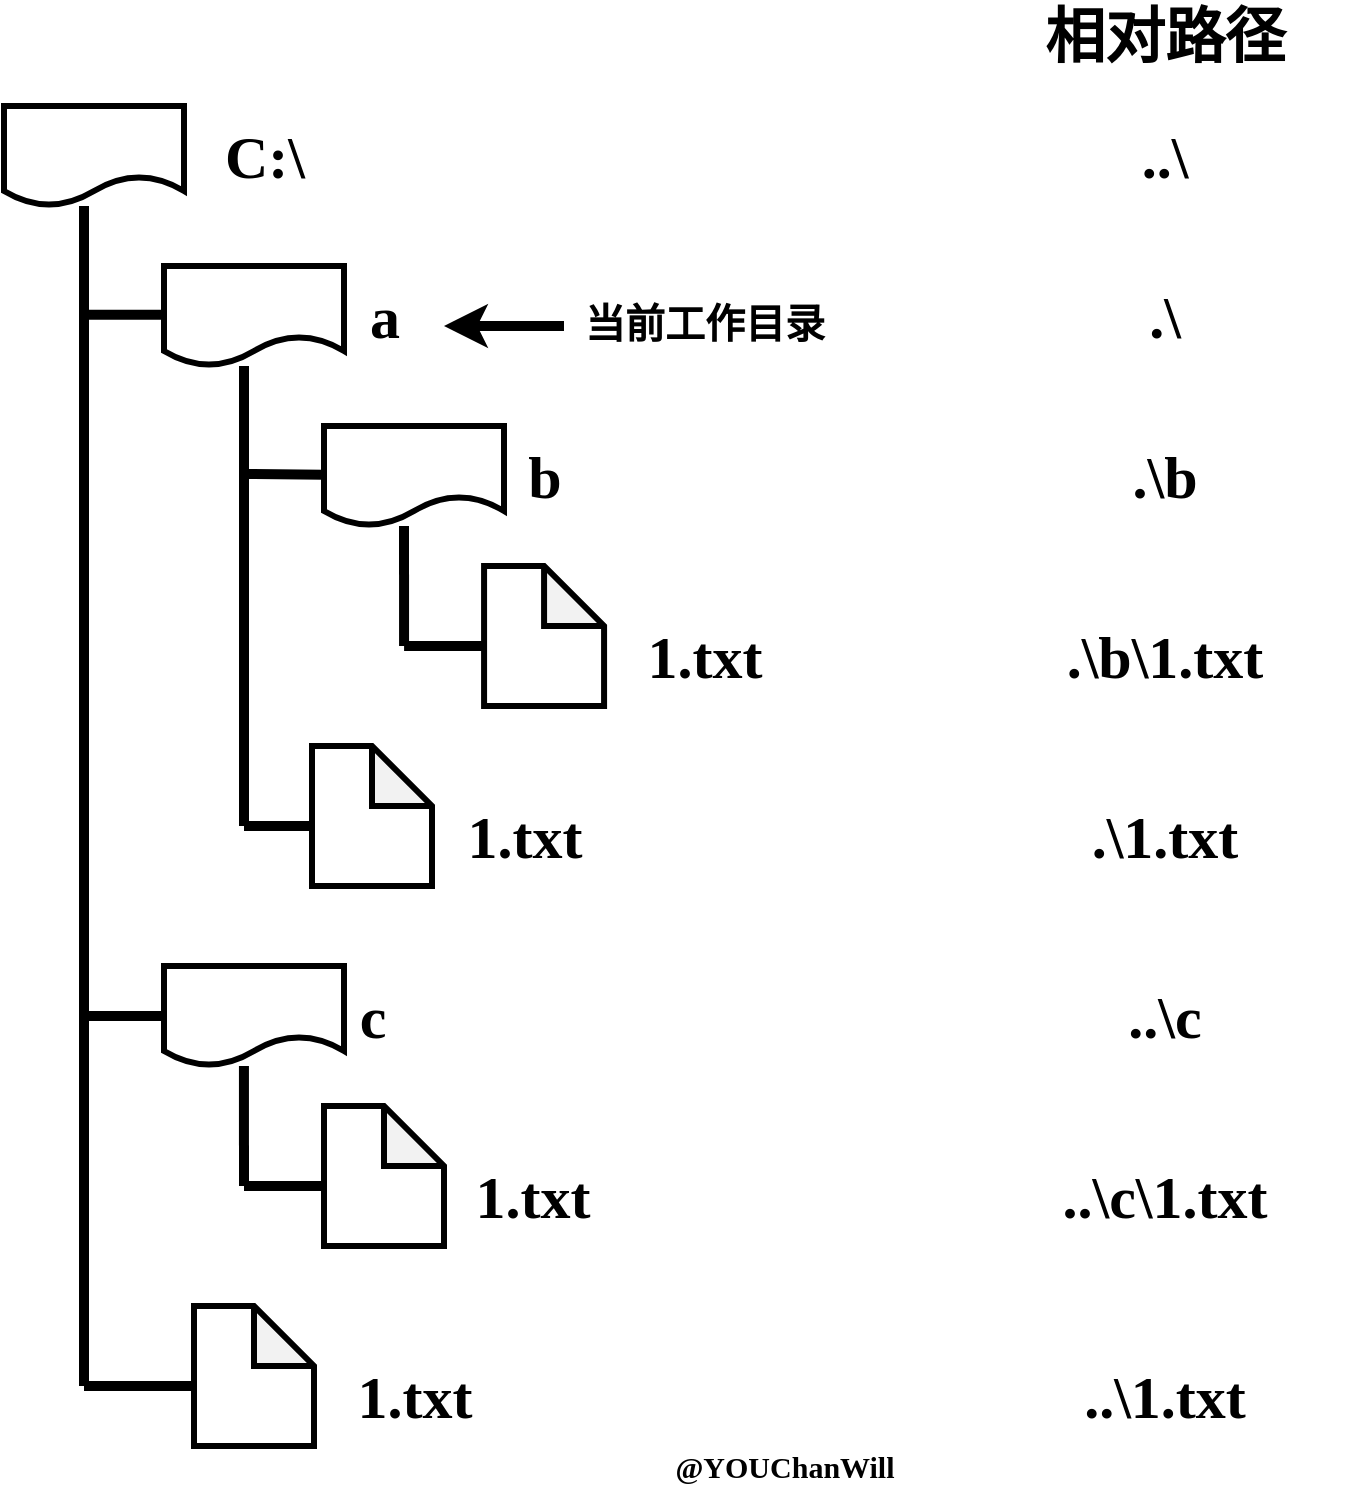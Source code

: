 <mxfile version="14.4.2" type="github"><diagram id="d2M8DU1lKNyETFn1_wz1" name="Page-1"><mxGraphModel dx="1256" dy="739" grid="1" gridSize="10" guides="1" tooltips="1" connect="1" arrows="1" fold="1" page="1" pageScale="1" pageWidth="827" pageHeight="1169" math="0" shadow="0"><root><mxCell id="0"/><mxCell id="1" parent="0"/><mxCell id="VW8uh2VEw6haER_FhUit-5" value="" style="shape=document;whiteSpace=wrap;html=1;boundedLbl=1;strokeWidth=3;" vertex="1" parent="1"><mxGeometry x="40" y="80" width="90" height="50" as="geometry"/></mxCell><mxCell id="VW8uh2VEw6haER_FhUit-6" value="" style="shape=document;whiteSpace=wrap;html=1;boundedLbl=1;strokeWidth=3;" vertex="1" parent="1"><mxGeometry x="120" y="160" width="90" height="50" as="geometry"/></mxCell><mxCell id="VW8uh2VEw6haER_FhUit-7" value="" style="shape=document;whiteSpace=wrap;html=1;boundedLbl=1;strokeWidth=3;" vertex="1" parent="1"><mxGeometry x="120" y="510" width="90" height="50" as="geometry"/></mxCell><mxCell id="VW8uh2VEw6haER_FhUit-8" value="" style="shape=document;whiteSpace=wrap;html=1;boundedLbl=1;strokeWidth=3;" vertex="1" parent="1"><mxGeometry x="200" y="240" width="90" height="50" as="geometry"/></mxCell><mxCell id="VW8uh2VEw6haER_FhUit-9" value="" style="shape=note;whiteSpace=wrap;html=1;backgroundOutline=1;darkOpacity=0.05;strokeWidth=3;" vertex="1" parent="1"><mxGeometry x="194" y="400" width="60" height="70" as="geometry"/></mxCell><mxCell id="VW8uh2VEw6haER_FhUit-11" value="" style="shape=note;whiteSpace=wrap;html=1;backgroundOutline=1;darkOpacity=0.05;strokeWidth=3;" vertex="1" parent="1"><mxGeometry x="200" y="580" width="60" height="70" as="geometry"/></mxCell><mxCell id="VW8uh2VEw6haER_FhUit-12" value="" style="shape=note;whiteSpace=wrap;html=1;backgroundOutline=1;darkOpacity=0.05;strokeWidth=3;" vertex="1" parent="1"><mxGeometry x="135" y="680" width="60" height="70" as="geometry"/></mxCell><mxCell id="VW8uh2VEw6haER_FhUit-13" value="" style="endArrow=none;html=1;strokeWidth=5;" edge="1" parent="1"><mxGeometry width="50" height="50" relative="1" as="geometry"><mxPoint x="80" y="720" as="sourcePoint"/><mxPoint x="80" y="130" as="targetPoint"/></mxGeometry></mxCell><mxCell id="VW8uh2VEw6haER_FhUit-14" value="" style="endArrow=none;html=1;strokeWidth=5;" edge="1" parent="1"><mxGeometry width="50" height="50" relative="1" as="geometry"><mxPoint x="160" y="440" as="sourcePoint"/><mxPoint x="160" y="210" as="targetPoint"/></mxGeometry></mxCell><mxCell id="VW8uh2VEw6haER_FhUit-15" value="" style="endArrow=none;html=1;strokeWidth=5;" edge="1" parent="1"><mxGeometry width="50" height="50" relative="1" as="geometry"><mxPoint x="80" y="184.33" as="sourcePoint"/><mxPoint x="120" y="184.33" as="targetPoint"/></mxGeometry></mxCell><mxCell id="VW8uh2VEw6haER_FhUit-16" value="" style="endArrow=none;html=1;strokeWidth=5;" edge="1" parent="1"><mxGeometry width="50" height="50" relative="1" as="geometry"><mxPoint x="160" y="264" as="sourcePoint"/><mxPoint x="200" y="264.33" as="targetPoint"/></mxGeometry></mxCell><mxCell id="VW8uh2VEw6haER_FhUit-20" value="" style="endArrow=none;html=1;strokeWidth=5;" edge="1" parent="1"><mxGeometry width="50" height="50" relative="1" as="geometry"><mxPoint x="194" y="440" as="sourcePoint"/><mxPoint x="160" y="440" as="targetPoint"/></mxGeometry></mxCell><mxCell id="VW8uh2VEw6haER_FhUit-21" value="" style="endArrow=none;html=1;strokeWidth=5;" edge="1" parent="1"><mxGeometry width="50" height="50" relative="1" as="geometry"><mxPoint x="80" y="535" as="sourcePoint"/><mxPoint x="120" y="535" as="targetPoint"/></mxGeometry></mxCell><mxCell id="VW8uh2VEw6haER_FhUit-22" value="" style="endArrow=none;html=1;strokeWidth=5;" edge="1" parent="1"><mxGeometry width="50" height="50" relative="1" as="geometry"><mxPoint x="80" y="720" as="sourcePoint"/><mxPoint x="135" y="720" as="targetPoint"/></mxGeometry></mxCell><mxCell id="VW8uh2VEw6haER_FhUit-23" value="" style="endArrow=none;html=1;strokeWidth=5;" edge="1" parent="1"><mxGeometry width="50" height="50" relative="1" as="geometry"><mxPoint x="160" y="620" as="sourcePoint"/><mxPoint x="200" y="620" as="targetPoint"/></mxGeometry></mxCell><mxCell id="VW8uh2VEw6haER_FhUit-25" value="" style="endArrow=none;html=1;strokeWidth=5;entryX=0.444;entryY=1;entryDx=0;entryDy=0;entryPerimeter=0;" edge="1" parent="1" target="VW8uh2VEw6haER_FhUit-7"><mxGeometry width="50" height="50" relative="1" as="geometry"><mxPoint x="160" y="620" as="sourcePoint"/><mxPoint x="210" y="570" as="targetPoint"/></mxGeometry></mxCell><mxCell id="VW8uh2VEw6haER_FhUit-26" value="" style="shape=note;whiteSpace=wrap;html=1;backgroundOutline=1;darkOpacity=0.05;strokeWidth=3;" vertex="1" parent="1"><mxGeometry x="280.04" y="310" width="60" height="70" as="geometry"/></mxCell><mxCell id="VW8uh2VEw6haER_FhUit-27" value="" style="endArrow=none;html=1;strokeWidth=5;" edge="1" parent="1"><mxGeometry width="50" height="50" relative="1" as="geometry"><mxPoint x="240.04" y="350" as="sourcePoint"/><mxPoint x="280.04" y="350" as="targetPoint"/></mxGeometry></mxCell><mxCell id="VW8uh2VEw6haER_FhUit-28" value="" style="endArrow=none;html=1;strokeWidth=5;entryX=0.444;entryY=1;entryDx=0;entryDy=0;entryPerimeter=0;" edge="1" parent="1"><mxGeometry width="50" height="50" relative="1" as="geometry"><mxPoint x="240.04" y="350" as="sourcePoint"/><mxPoint x="240.0" y="290" as="targetPoint"/></mxGeometry></mxCell><mxCell id="VW8uh2VEw6haER_FhUit-29" value="&lt;font style=&quot;font-size: 30px&quot; face=&quot;Verdana&quot;&gt;&lt;b&gt;C:\&lt;/b&gt;&lt;/font&gt;" style="text;html=1;resizable=0;autosize=1;align=center;verticalAlign=middle;points=[];fillColor=none;strokeColor=none;rounded=0;" vertex="1" parent="1"><mxGeometry x="135" y="90" width="70" height="30" as="geometry"/></mxCell><mxCell id="VW8uh2VEw6haER_FhUit-30" value="&lt;font style=&quot;font-size: 30px&quot; face=&quot;Verdana&quot;&gt;&lt;b&gt;a&lt;/b&gt;&lt;/font&gt;" style="text;html=1;resizable=0;autosize=1;align=center;verticalAlign=middle;points=[];fillColor=none;strokeColor=none;rounded=0;" vertex="1" parent="1"><mxGeometry x="210" y="170" width="40" height="30" as="geometry"/></mxCell><mxCell id="VW8uh2VEw6haER_FhUit-31" value="&lt;font style=&quot;font-size: 30px&quot; face=&quot;Verdana&quot;&gt;&lt;b&gt;b&lt;/b&gt;&lt;/font&gt;" style="text;html=1;resizable=0;autosize=1;align=center;verticalAlign=middle;points=[];fillColor=none;strokeColor=none;rounded=0;" vertex="1" parent="1"><mxGeometry x="290.04" y="250" width="40" height="30" as="geometry"/></mxCell><mxCell id="VW8uh2VEw6haER_FhUit-32" value="&lt;font style=&quot;font-size: 30px&quot; face=&quot;Verdana&quot;&gt;&lt;b&gt;1.txt&lt;/b&gt;&lt;/font&gt;" style="text;html=1;resizable=0;autosize=1;align=center;verticalAlign=middle;points=[];fillColor=none;strokeColor=none;rounded=0;" vertex="1" parent="1"><mxGeometry x="340.04" y="340" width="100" height="30" as="geometry"/></mxCell><mxCell id="VW8uh2VEw6haER_FhUit-33" value="&lt;font style=&quot;font-size: 30px&quot; face=&quot;Verdana&quot;&gt;&lt;b&gt;1.txt&lt;/b&gt;&lt;/font&gt;" style="text;html=1;resizable=0;autosize=1;align=center;verticalAlign=middle;points=[];fillColor=none;strokeColor=none;rounded=0;" vertex="1" parent="1"><mxGeometry x="250" y="430" width="100" height="30" as="geometry"/></mxCell><mxCell id="VW8uh2VEw6haER_FhUit-34" value="&lt;font style=&quot;font-size: 30px&quot; face=&quot;Verdana&quot;&gt;&lt;b&gt;1.txt&lt;/b&gt;&lt;/font&gt;" style="text;html=1;resizable=0;autosize=1;align=center;verticalAlign=middle;points=[];fillColor=none;strokeColor=none;rounded=0;" vertex="1" parent="1"><mxGeometry x="254" y="610" width="100" height="30" as="geometry"/></mxCell><mxCell id="VW8uh2VEw6haER_FhUit-35" value="&lt;font style=&quot;font-size: 30px&quot; face=&quot;Verdana&quot;&gt;&lt;b&gt;1.txt&lt;/b&gt;&lt;/font&gt;" style="text;html=1;resizable=0;autosize=1;align=center;verticalAlign=middle;points=[];fillColor=none;strokeColor=none;rounded=0;" vertex="1" parent="1"><mxGeometry x="195" y="710" width="100" height="30" as="geometry"/></mxCell><mxCell id="VW8uh2VEw6haER_FhUit-36" value="&lt;font style=&quot;font-size: 30px&quot; face=&quot;Verdana&quot;&gt;&lt;b&gt;c&lt;/b&gt;&lt;/font&gt;" style="text;html=1;resizable=0;autosize=1;align=center;verticalAlign=middle;points=[];fillColor=none;strokeColor=none;rounded=0;" vertex="1" parent="1"><mxGeometry x="209" y="520" width="30" height="30" as="geometry"/></mxCell><mxCell id="VW8uh2VEw6haER_FhUit-37" value="" style="endArrow=classic;html=1;strokeWidth=5;entryX=1.25;entryY=0.667;entryDx=0;entryDy=0;entryPerimeter=0;" edge="1" parent="1" target="VW8uh2VEw6haER_FhUit-30"><mxGeometry width="50" height="50" relative="1" as="geometry"><mxPoint x="320" y="190" as="sourcePoint"/><mxPoint x="354" y="150" as="targetPoint"/></mxGeometry></mxCell><mxCell id="VW8uh2VEw6haER_FhUit-38" value="&lt;font style=&quot;font-size: 30px&quot; face=&quot;Verdana&quot;&gt;&lt;b style=&quot;font-size: 20px&quot;&gt;当前工作目录&lt;/b&gt;&lt;/font&gt;" style="text;html=1;resizable=0;autosize=1;align=center;verticalAlign=middle;points=[];fillColor=none;strokeColor=none;rounded=0;" vertex="1" parent="1"><mxGeometry x="320.04" y="170" width="140" height="30" as="geometry"/></mxCell><mxCell id="VW8uh2VEw6haER_FhUit-39" value="&lt;font style=&quot;font-size: 30px&quot; face=&quot;Verdana&quot;&gt;&lt;b&gt;相对路径&lt;/b&gt;&lt;/font&gt;" style="text;html=1;resizable=0;autosize=1;align=center;verticalAlign=middle;points=[];fillColor=none;strokeColor=none;rounded=0;" vertex="1" parent="1"><mxGeometry x="550" y="30" width="140" height="30" as="geometry"/></mxCell><mxCell id="VW8uh2VEw6haER_FhUit-40" value="&lt;font style=&quot;font-size: 30px&quot; face=&quot;Verdana&quot;&gt;&lt;b&gt;..\&lt;/b&gt;&lt;/font&gt;" style="text;html=1;resizable=0;autosize=1;align=center;verticalAlign=middle;points=[];fillColor=none;strokeColor=none;rounded=0;" vertex="1" parent="1"><mxGeometry x="590" y="90" width="60" height="30" as="geometry"/></mxCell><mxCell id="VW8uh2VEw6haER_FhUit-41" value="&lt;font style=&quot;font-size: 30px&quot; face=&quot;Verdana&quot;&gt;&lt;b&gt;.\&lt;/b&gt;&lt;/font&gt;" style="text;html=1;resizable=0;autosize=1;align=center;verticalAlign=middle;points=[];fillColor=none;strokeColor=none;rounded=0;" vertex="1" parent="1"><mxGeometry x="595" y="170" width="50" height="30" as="geometry"/></mxCell><mxCell id="VW8uh2VEw6haER_FhUit-42" value="&lt;font style=&quot;font-size: 30px&quot; face=&quot;Verdana&quot;&gt;&lt;b&gt;.\b&lt;/b&gt;&lt;/font&gt;" style="text;html=1;resizable=0;autosize=1;align=center;verticalAlign=middle;points=[];fillColor=none;strokeColor=none;rounded=0;" vertex="1" parent="1"><mxGeometry x="585" y="250" width="70" height="30" as="geometry"/></mxCell><mxCell id="VW8uh2VEw6haER_FhUit-43" value="&lt;font style=&quot;font-size: 30px&quot; face=&quot;Verdana&quot;&gt;&lt;b&gt;.\b\1.txt&lt;/b&gt;&lt;/font&gt;" style="text;html=1;resizable=0;autosize=1;align=center;verticalAlign=middle;points=[];fillColor=none;strokeColor=none;rounded=0;" vertex="1" parent="1"><mxGeometry x="535" y="340" width="170" height="30" as="geometry"/></mxCell><mxCell id="VW8uh2VEw6haER_FhUit-44" value="&lt;font style=&quot;font-size: 30px&quot; face=&quot;Verdana&quot;&gt;&lt;b&gt;.\1.txt&lt;/b&gt;&lt;/font&gt;" style="text;html=1;resizable=0;autosize=1;align=center;verticalAlign=middle;points=[];fillColor=none;strokeColor=none;rounded=0;" vertex="1" parent="1"><mxGeometry x="555" y="430" width="130" height="30" as="geometry"/></mxCell><mxCell id="VW8uh2VEw6haER_FhUit-45" value="&lt;font style=&quot;font-size: 30px&quot; face=&quot;Verdana&quot;&gt;&lt;b&gt;..\c&lt;/b&gt;&lt;/font&gt;" style="text;html=1;resizable=0;autosize=1;align=center;verticalAlign=middle;points=[];fillColor=none;strokeColor=none;rounded=0;" vertex="1" parent="1"><mxGeometry x="580" y="520" width="80" height="30" as="geometry"/></mxCell><mxCell id="VW8uh2VEw6haER_FhUit-46" value="&lt;font style=&quot;font-size: 30px&quot; face=&quot;Verdana&quot;&gt;&lt;b&gt;..\c\1.txt&lt;/b&gt;&lt;/font&gt;" style="text;html=1;resizable=0;autosize=1;align=center;verticalAlign=middle;points=[];fillColor=none;strokeColor=none;rounded=0;" vertex="1" parent="1"><mxGeometry x="530" y="610" width="180" height="30" as="geometry"/></mxCell><mxCell id="VW8uh2VEw6haER_FhUit-47" value="&lt;font style=&quot;font-size: 30px&quot; face=&quot;Verdana&quot;&gt;&lt;b&gt;..\1.txt&lt;/b&gt;&lt;/font&gt;" style="text;html=1;resizable=0;autosize=1;align=center;verticalAlign=middle;points=[];fillColor=none;strokeColor=none;rounded=0;" vertex="1" parent="1"><mxGeometry x="550" y="710" width="140" height="30" as="geometry"/></mxCell><mxCell id="VW8uh2VEw6haER_FhUit-48" value="&lt;font style=&quot;font-size: 30px&quot; face=&quot;Verdana&quot;&gt;&lt;b style=&quot;font-size: 15px&quot;&gt;@YOUChanWill&lt;/b&gt;&lt;/font&gt;" style="text;html=1;resizable=0;autosize=1;align=center;verticalAlign=middle;points=[];fillColor=none;strokeColor=none;rounded=0;" vertex="1" parent="1"><mxGeometry x="360" y="740" width="140" height="30" as="geometry"/></mxCell></root></mxGraphModel></diagram></mxfile>